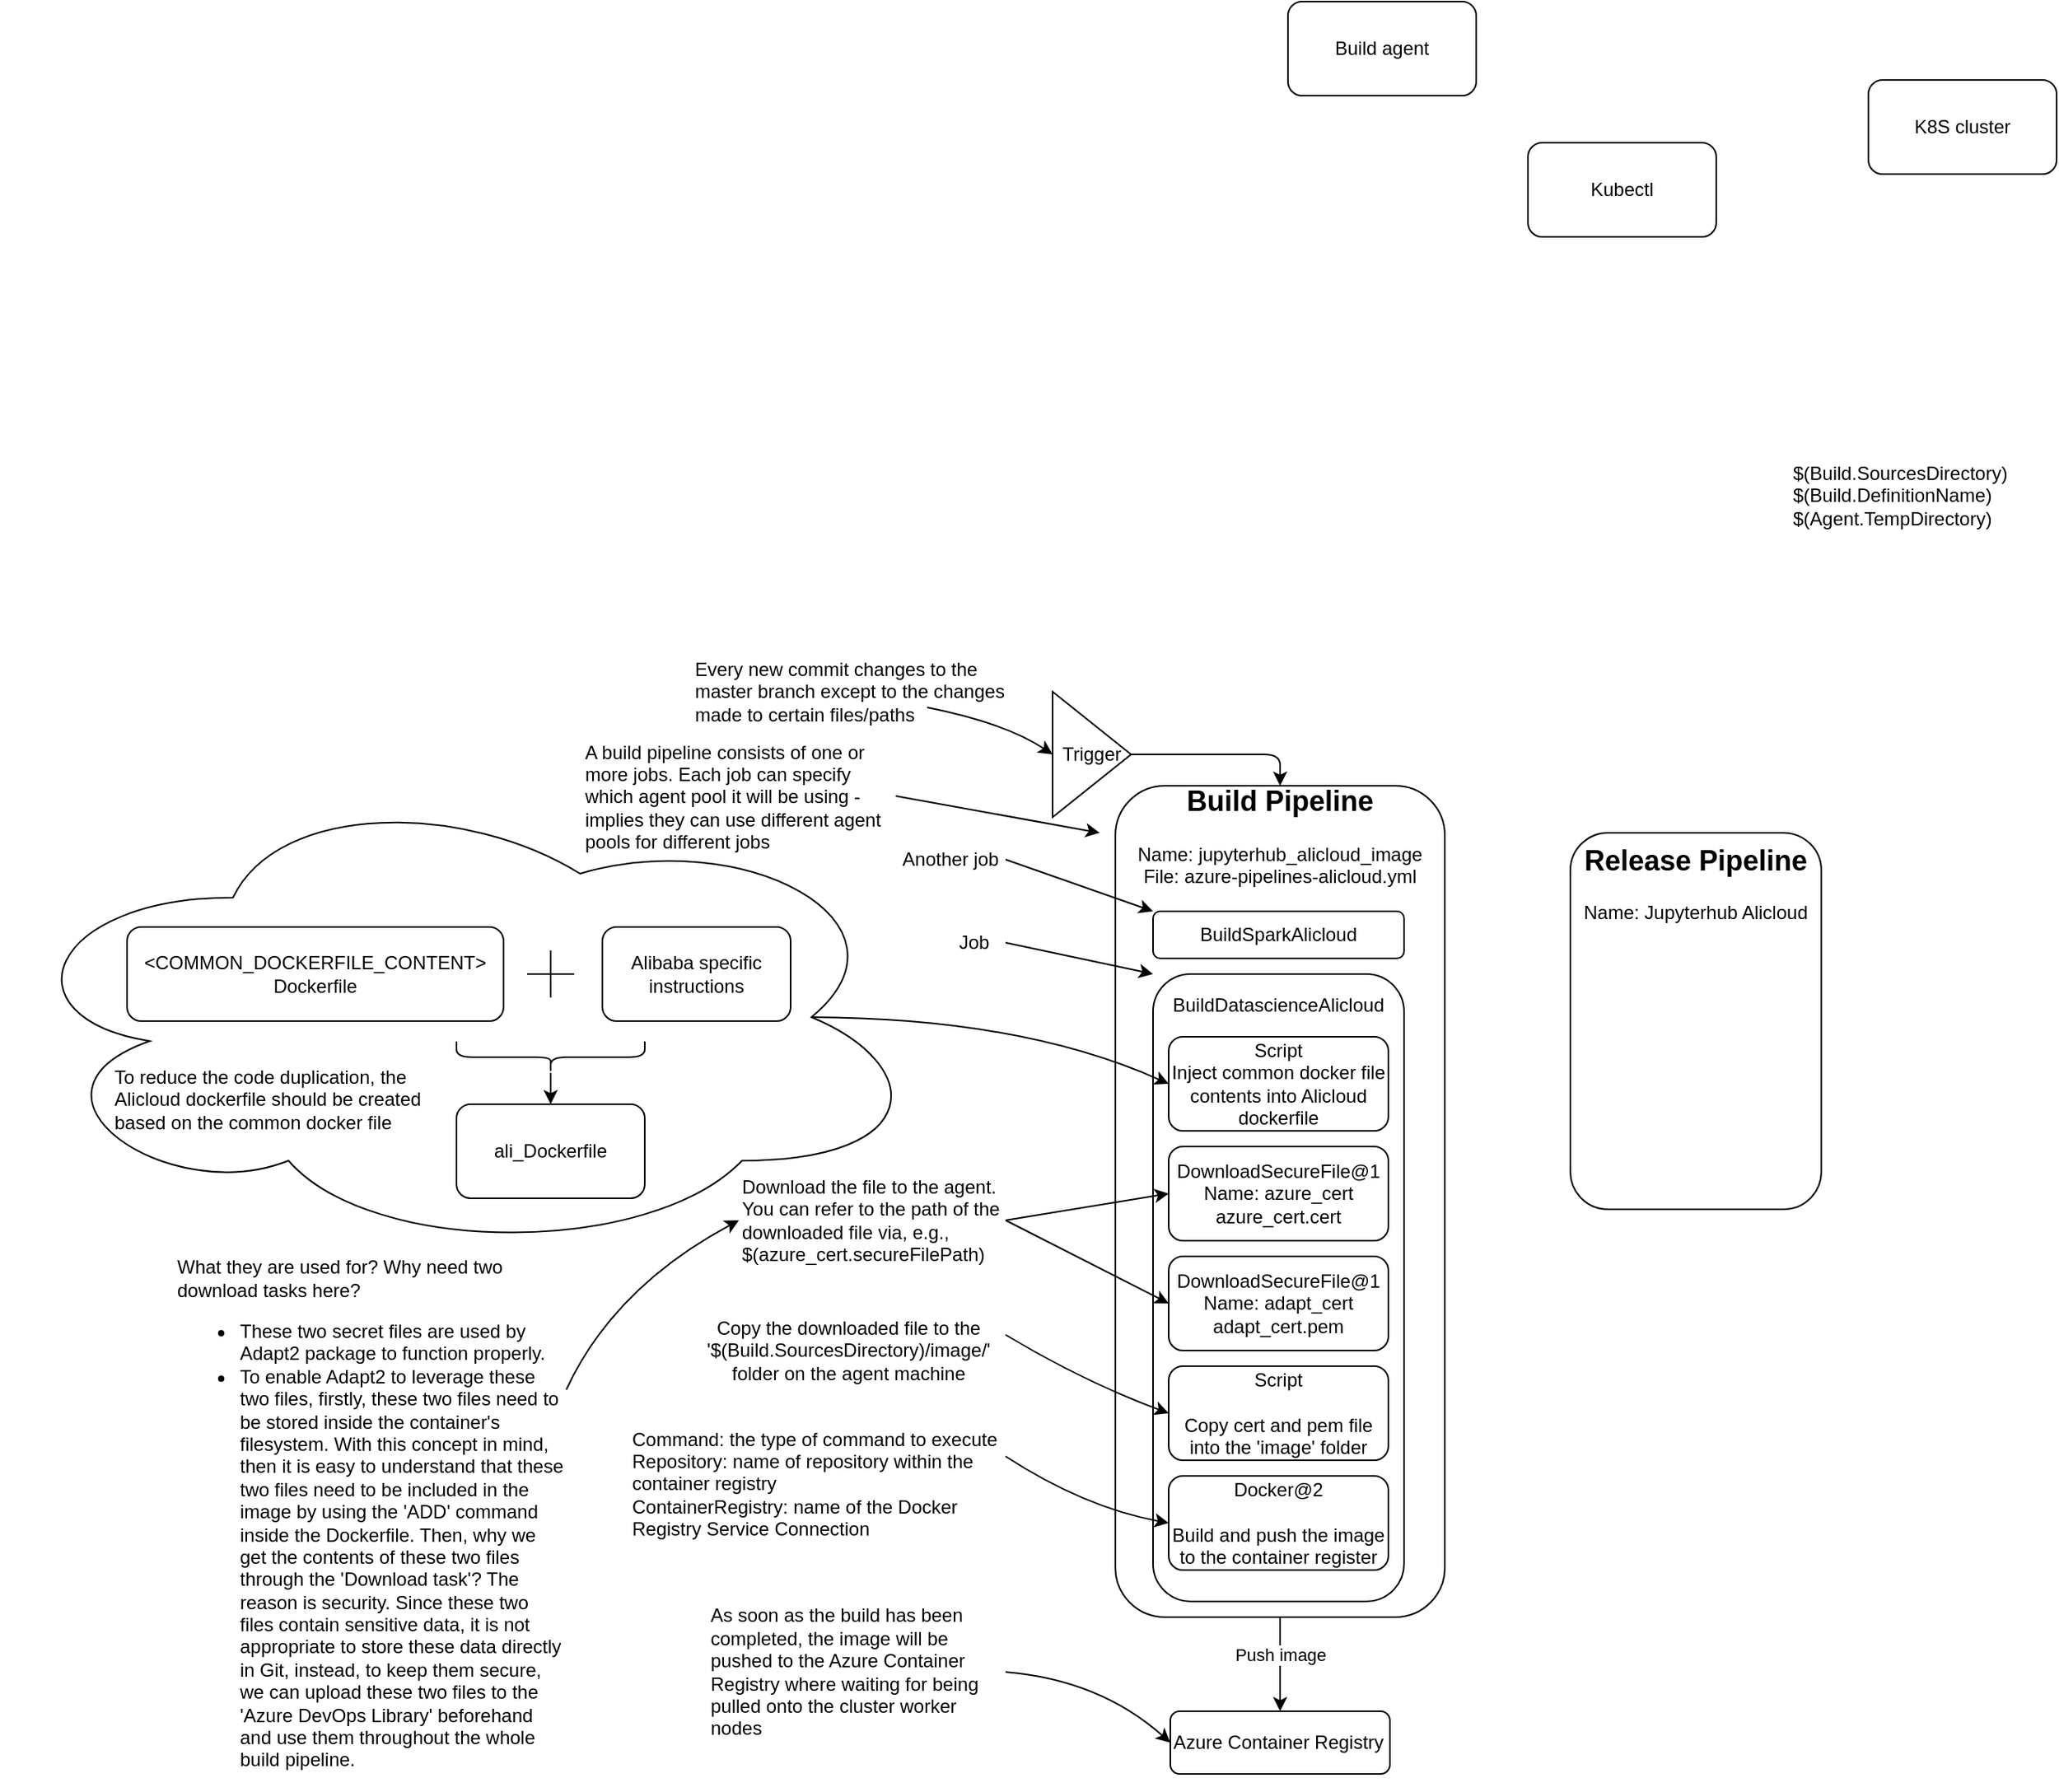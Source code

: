 <mxfile version="14.6.6" type="github">
  <diagram name="Page-1" id="c7558073-3199-34d8-9f00-42111426c3f3">
    <mxGraphModel dx="1678" dy="372" grid="1" gridSize="10" guides="1" tooltips="1" connect="1" arrows="1" fold="1" page="1" pageScale="1" pageWidth="826" pageHeight="1169" background="#ffffff" math="0" shadow="0">
      <root>
        <mxCell id="0" />
        <mxCell id="1" parent="0" />
        <mxCell id="XLw2QElRQLzWadG3xqqA-7" value="" style="ellipse;shape=cloud;whiteSpace=wrap;html=1;" vertex="1" parent="1">
          <mxGeometry x="-560" y="525" width="590" height="305" as="geometry" />
        </mxCell>
        <mxCell id="DJit7XBmtXHK6iYe5bfM-96" value="&amp;lt;COMMON_DOCKERFILE_CONTENT&amp;gt;&lt;br&gt;Dockerfile" style="rounded=1;whiteSpace=wrap;html=1;" parent="1" vertex="1">
          <mxGeometry x="-480" y="620" width="240" height="60" as="geometry" />
        </mxCell>
        <mxCell id="DJit7XBmtXHK6iYe5bfM-98" value="Alibaba specific instructions" style="rounded=1;whiteSpace=wrap;html=1;" parent="1" vertex="1">
          <mxGeometry x="-177" y="620" width="120" height="60" as="geometry" />
        </mxCell>
        <mxCell id="DJit7XBmtXHK6iYe5bfM-101" value="" style="shape=cross;whiteSpace=wrap;html=1;size=0;" parent="1" vertex="1">
          <mxGeometry x="-225" y="635" width="30" height="30" as="geometry" />
        </mxCell>
        <mxCell id="DJit7XBmtXHK6iYe5bfM-106" value="" style="edgeStyle=orthogonalEdgeStyle;rounded=0;orthogonalLoop=1;jettySize=auto;html=1;" parent="1" source="DJit7XBmtXHK6iYe5bfM-104" target="DJit7XBmtXHK6iYe5bfM-105" edge="1">
          <mxGeometry relative="1" as="geometry" />
        </mxCell>
        <mxCell id="DJit7XBmtXHK6iYe5bfM-104" value="" style="shape=curlyBracket;whiteSpace=wrap;html=1;rounded=1;flipH=1;rotation=90;" parent="1" vertex="1">
          <mxGeometry x="-220" y="643" width="20" height="120" as="geometry" />
        </mxCell>
        <mxCell id="DJit7XBmtXHK6iYe5bfM-105" value="ali_Dockerfile" style="whiteSpace=wrap;html=1;rounded=1;" parent="1" vertex="1">
          <mxGeometry x="-270" y="733" width="120" height="60" as="geometry" />
        </mxCell>
        <mxCell id="DJit7XBmtXHK6iYe5bfM-115" value="" style="edgeStyle=orthogonalEdgeStyle;rounded=0;orthogonalLoop=1;jettySize=auto;html=1;" parent="1" source="DJit7XBmtXHK6iYe5bfM-107" target="DJit7XBmtXHK6iYe5bfM-114" edge="1">
          <mxGeometry relative="1" as="geometry" />
        </mxCell>
        <mxCell id="DJit7XBmtXHK6iYe5bfM-116" value="Push image" style="edgeLabel;html=1;align=center;verticalAlign=middle;resizable=0;points=[];" parent="DJit7XBmtXHK6iYe5bfM-115" vertex="1" connectable="0">
          <mxGeometry x="0.243" y="1" relative="1" as="geometry">
            <mxPoint x="-1" y="-14.12" as="offset" />
          </mxGeometry>
        </mxCell>
        <mxCell id="DJit7XBmtXHK6iYe5bfM-107" value="" style="rounded=1;whiteSpace=wrap;html=1;" parent="1" vertex="1">
          <mxGeometry x="150" y="530" width="210" height="530" as="geometry" />
        </mxCell>
        <mxCell id="DJit7XBmtXHK6iYe5bfM-108" value="&lt;h2&gt;Build Pipeline&lt;/h2&gt;Name: jupyterhub_alicloud_image&lt;br&gt;File:&amp;nbsp;azure-pipelines-alicloud.yml" style="text;html=1;strokeColor=none;fillColor=none;align=center;verticalAlign=middle;whiteSpace=wrap;rounded=0;" parent="1" vertex="1">
          <mxGeometry x="160" y="540" width="190" height="30" as="geometry" />
        </mxCell>
        <mxCell id="DJit7XBmtXHK6iYe5bfM-109" value="" style="rounded=1;whiteSpace=wrap;html=1;" parent="1" vertex="1">
          <mxGeometry x="440" y="560" width="160" height="240" as="geometry" />
        </mxCell>
        <mxCell id="DJit7XBmtXHK6iYe5bfM-110" value="&lt;h2&gt;Release Pipeline&lt;/h2&gt;Name: Jupyterhub Alicloud" style="text;html=1;strokeColor=none;fillColor=none;align=center;verticalAlign=middle;whiteSpace=wrap;rounded=0;" parent="1" vertex="1">
          <mxGeometry x="440" y="567" width="160" height="35" as="geometry" />
        </mxCell>
        <mxCell id="DJit7XBmtXHK6iYe5bfM-111" value="Build agent" style="rounded=1;whiteSpace=wrap;html=1;" parent="1" vertex="1">
          <mxGeometry x="260" y="30" width="120" height="60" as="geometry" />
        </mxCell>
        <mxCell id="DJit7XBmtXHK6iYe5bfM-112" value="K8S cluster" style="rounded=1;whiteSpace=wrap;html=1;" parent="1" vertex="1">
          <mxGeometry x="630" y="80" width="120" height="60" as="geometry" />
        </mxCell>
        <mxCell id="DJit7XBmtXHK6iYe5bfM-113" value="Kubectl" style="rounded=1;whiteSpace=wrap;html=1;" parent="1" vertex="1">
          <mxGeometry x="413" y="120" width="120" height="60" as="geometry" />
        </mxCell>
        <mxCell id="DJit7XBmtXHK6iYe5bfM-114" value="Azure Container Registry" style="rounded=1;whiteSpace=wrap;html=1;align=left;" parent="1" vertex="1">
          <mxGeometry x="185" y="1120" width="140" height="40" as="geometry" />
        </mxCell>
        <mxCell id="DJit7XBmtXHK6iYe5bfM-117" value="$(Build.SourcesDirectory)&lt;br&gt;$(Build.DefinitionName)&lt;br&gt;$(Agent.TempDirectory)" style="text;html=1;strokeColor=none;fillColor=none;align=left;verticalAlign=middle;whiteSpace=wrap;rounded=0;" parent="1" vertex="1">
          <mxGeometry x="580" y="270" width="160" height="150" as="geometry" />
        </mxCell>
        <mxCell id="DJit7XBmtXHK6iYe5bfM-119" value="BuildSparkAlicloud" style="rounded=1;whiteSpace=wrap;html=1;" parent="1" vertex="1">
          <mxGeometry x="174" y="610" width="160" height="30" as="geometry" />
        </mxCell>
        <mxCell id="DJit7XBmtXHK6iYe5bfM-120" value="" style="rounded=1;whiteSpace=wrap;html=1;" parent="1" vertex="1">
          <mxGeometry x="174" y="650" width="160" height="400" as="geometry" />
        </mxCell>
        <mxCell id="DJit7XBmtXHK6iYe5bfM-121" value="BuildDatascienceAlicloud" style="text;html=1;strokeColor=none;fillColor=none;align=center;verticalAlign=middle;whiteSpace=wrap;rounded=0;" parent="1" vertex="1">
          <mxGeometry x="234" y="660" width="40" height="20" as="geometry" />
        </mxCell>
        <mxCell id="DJit7XBmtXHK6iYe5bfM-118" value="Script&lt;br&gt;Inject common docker file contents into Alicloud dockerfile" style="rounded=1;whiteSpace=wrap;html=1;" parent="1" vertex="1">
          <mxGeometry x="184" y="690" width="140" height="60" as="geometry" />
        </mxCell>
        <mxCell id="DJit7XBmtXHK6iYe5bfM-122" value="DownloadSecureFile@1&lt;br&gt;Name: azure_cert&lt;br&gt;azure_cert.cert" style="rounded=1;whiteSpace=wrap;html=1;" parent="1" vertex="1">
          <mxGeometry x="184" y="760" width="140" height="60" as="geometry" />
        </mxCell>
        <mxCell id="DJit7XBmtXHK6iYe5bfM-123" value="DownloadSecureFile@1&lt;br&gt;Name: adapt_cert&lt;br&gt;adapt_cert.pem" style="rounded=1;whiteSpace=wrap;html=1;" parent="1" vertex="1">
          <mxGeometry x="184" y="830" width="140" height="60" as="geometry" />
        </mxCell>
        <mxCell id="DJit7XBmtXHK6iYe5bfM-124" value="Script&lt;br&gt;&lt;br&gt;Copy cert and pem file into the &#39;image&#39; folder" style="rounded=1;whiteSpace=wrap;html=1;" parent="1" vertex="1">
          <mxGeometry x="184" y="900" width="140" height="60" as="geometry" />
        </mxCell>
        <mxCell id="DJit7XBmtXHK6iYe5bfM-125" value="Docker@2&lt;br&gt;&lt;br&gt;Build and push the image to the container register" style="rounded=1;whiteSpace=wrap;html=1;" parent="1" vertex="1">
          <mxGeometry x="184" y="970" width="140" height="60" as="geometry" />
        </mxCell>
        <mxCell id="DJit7XBmtXHK6iYe5bfM-126" value="Download the file to the agent. You can refer to the path of the downloaded file via, e.g., $(azure_cert.secureFilePath)" style="text;html=1;strokeColor=none;fillColor=none;align=left;verticalAlign=middle;whiteSpace=wrap;rounded=0;" parent="1" vertex="1">
          <mxGeometry x="-90" y="777" width="170" height="60" as="geometry" />
        </mxCell>
        <mxCell id="DJit7XBmtXHK6iYe5bfM-127" value="" style="curved=1;endArrow=classic;html=1;exitX=1;exitY=0.5;exitDx=0;exitDy=0;entryX=0;entryY=0.5;entryDx=0;entryDy=0;" parent="1" source="DJit7XBmtXHK6iYe5bfM-126" target="DJit7XBmtXHK6iYe5bfM-122" edge="1">
          <mxGeometry width="50" height="50" relative="1" as="geometry">
            <mxPoint x="30" y="870" as="sourcePoint" />
            <mxPoint x="80" y="820" as="targetPoint" />
            <Array as="points" />
          </mxGeometry>
        </mxCell>
        <mxCell id="DJit7XBmtXHK6iYe5bfM-128" value="" style="curved=1;endArrow=classic;html=1;exitX=1;exitY=0.5;exitDx=0;exitDy=0;entryX=0;entryY=0.5;entryDx=0;entryDy=0;" parent="1" source="DJit7XBmtXHK6iYe5bfM-126" target="DJit7XBmtXHK6iYe5bfM-123" edge="1">
          <mxGeometry width="50" height="50" relative="1" as="geometry">
            <mxPoint x="50" y="790" as="sourcePoint" />
            <mxPoint x="180" y="800" as="targetPoint" />
            <Array as="points" />
          </mxGeometry>
        </mxCell>
        <mxCell id="DJit7XBmtXHK6iYe5bfM-129" value="Copy the downloaded file to the &#39;$(Build.SourcesDirectory)/image/&#39; folder on the agent machine" style="text;html=1;strokeColor=none;fillColor=none;align=center;verticalAlign=middle;whiteSpace=wrap;rounded=0;" parent="1" vertex="1">
          <mxGeometry x="-120" y="870" width="200" height="40" as="geometry" />
        </mxCell>
        <mxCell id="DJit7XBmtXHK6iYe5bfM-130" value="" style="curved=1;endArrow=classic;html=1;exitX=1;exitY=0.25;exitDx=0;exitDy=0;entryX=0;entryY=0.5;entryDx=0;entryDy=0;" parent="1" source="DJit7XBmtXHK6iYe5bfM-129" target="DJit7XBmtXHK6iYe5bfM-124" edge="1">
          <mxGeometry width="50" height="50" relative="1" as="geometry">
            <mxPoint x="20" y="1010" as="sourcePoint" />
            <mxPoint x="70" y="960" as="targetPoint" />
            <Array as="points">
              <mxPoint x="130" y="910" />
            </Array>
          </mxGeometry>
        </mxCell>
        <mxCell id="il-n5H-Y7gPzBwniJYFg-1" value="Trigger" style="triangle;whiteSpace=wrap;html=1;" parent="1" vertex="1">
          <mxGeometry x="110" y="470" width="50" height="80" as="geometry" />
        </mxCell>
        <mxCell id="il-n5H-Y7gPzBwniJYFg-2" value="" style="endArrow=classic;html=1;exitX=1;exitY=0.5;exitDx=0;exitDy=0;entryX=0.5;entryY=0;entryDx=0;entryDy=0;" parent="1" source="il-n5H-Y7gPzBwniJYFg-1" target="DJit7XBmtXHK6iYe5bfM-107" edge="1">
          <mxGeometry width="50" height="50" relative="1" as="geometry">
            <mxPoint x="70" y="600" as="sourcePoint" />
            <mxPoint x="120" y="550" as="targetPoint" />
            <Array as="points">
              <mxPoint x="255" y="510" />
            </Array>
          </mxGeometry>
        </mxCell>
        <mxCell id="il-n5H-Y7gPzBwniJYFg-3" value="Command: the type of command to execute&lt;br&gt;Repository: name of repository within the container registry&lt;br&gt;ContainerRegistry: name of the Docker Registry Service Connection" style="text;html=1;strokeColor=none;fillColor=none;align=left;verticalAlign=middle;whiteSpace=wrap;rounded=0;" parent="1" vertex="1">
          <mxGeometry x="-160" y="940" width="240" height="70" as="geometry" />
        </mxCell>
        <mxCell id="il-n5H-Y7gPzBwniJYFg-5" value="" style="curved=1;endArrow=classic;html=1;exitX=1;exitY=0.25;exitDx=0;exitDy=0;entryX=0;entryY=0.5;entryDx=0;entryDy=0;" parent="1" source="il-n5H-Y7gPzBwniJYFg-3" target="DJit7XBmtXHK6iYe5bfM-125" edge="1">
          <mxGeometry width="50" height="50" relative="1" as="geometry">
            <mxPoint x="80" y="1110" as="sourcePoint" />
            <mxPoint x="130" y="1060" as="targetPoint" />
            <Array as="points">
              <mxPoint x="130" y="990" />
            </Array>
          </mxGeometry>
        </mxCell>
        <mxCell id="il-n5H-Y7gPzBwniJYFg-6" value="To reduce the code duplication, the Alicloud dockerfile should be created based on the common docker file" style="text;html=1;strokeColor=none;fillColor=none;align=left;verticalAlign=middle;whiteSpace=wrap;rounded=0;" parent="1" vertex="1">
          <mxGeometry x="-490" y="710" width="200" height="40" as="geometry" />
        </mxCell>
        <mxCell id="il-n5H-Y7gPzBwniJYFg-8" value="" style="curved=1;endArrow=classic;html=1;exitX=0.875;exitY=0.5;exitDx=0;exitDy=0;entryX=0;entryY=0.5;entryDx=0;entryDy=0;exitPerimeter=0;" parent="1" source="XLw2QElRQLzWadG3xqqA-7" target="DJit7XBmtXHK6iYe5bfM-118" edge="1">
          <mxGeometry width="50" height="50" relative="1" as="geometry">
            <mxPoint x="-150" y="620" as="sourcePoint" />
            <mxPoint x="-100" y="570" as="targetPoint" />
            <Array as="points">
              <mxPoint x="90" y="678" />
            </Array>
          </mxGeometry>
        </mxCell>
        <mxCell id="il-n5H-Y7gPzBwniJYFg-9" value="Job" style="text;html=1;strokeColor=none;fillColor=none;align=center;verticalAlign=middle;whiteSpace=wrap;rounded=0;" parent="1" vertex="1">
          <mxGeometry x="40" y="620" width="40" height="20" as="geometry" />
        </mxCell>
        <mxCell id="il-n5H-Y7gPzBwniJYFg-10" value="Another job" style="text;html=1;strokeColor=none;fillColor=none;align=center;verticalAlign=middle;whiteSpace=wrap;rounded=0;" parent="1" vertex="1">
          <mxGeometry x="10" y="567" width="70" height="20" as="geometry" />
        </mxCell>
        <mxCell id="il-n5H-Y7gPzBwniJYFg-12" value="" style="curved=1;endArrow=classic;html=1;exitX=1;exitY=0.5;exitDx=0;exitDy=0;entryX=0;entryY=0;entryDx=0;entryDy=0;" parent="1" source="il-n5H-Y7gPzBwniJYFg-9" target="DJit7XBmtXHK6iYe5bfM-120" edge="1">
          <mxGeometry width="50" height="50" relative="1" as="geometry">
            <mxPoint x="50" y="780" as="sourcePoint" />
            <mxPoint x="100" y="730" as="targetPoint" />
            <Array as="points" />
          </mxGeometry>
        </mxCell>
        <mxCell id="il-n5H-Y7gPzBwniJYFg-13" value="" style="curved=1;endArrow=classic;html=1;exitX=1;exitY=0.5;exitDx=0;exitDy=0;entryX=0;entryY=0;entryDx=0;entryDy=0;" parent="1" source="il-n5H-Y7gPzBwniJYFg-10" target="DJit7XBmtXHK6iYe5bfM-119" edge="1">
          <mxGeometry width="50" height="50" relative="1" as="geometry">
            <mxPoint x="-120" y="640" as="sourcePoint" />
            <mxPoint x="-70" y="590" as="targetPoint" />
            <Array as="points" />
          </mxGeometry>
        </mxCell>
        <mxCell id="XLw2QElRQLzWadG3xqqA-1" value="Every new commit changes to the master branch except to the changes made to certain files/paths" style="text;html=1;strokeColor=none;fillColor=none;align=left;verticalAlign=middle;whiteSpace=wrap;rounded=0;" vertex="1" parent="1">
          <mxGeometry x="-120" y="460" width="200" height="20" as="geometry" />
        </mxCell>
        <mxCell id="XLw2QElRQLzWadG3xqqA-2" value="" style="curved=1;endArrow=classic;html=1;exitX=0.75;exitY=1;exitDx=0;exitDy=0;entryX=0;entryY=0.5;entryDx=0;entryDy=0;" edge="1" parent="1" source="XLw2QElRQLzWadG3xqqA-1" target="il-n5H-Y7gPzBwniJYFg-1">
          <mxGeometry width="50" height="50" relative="1" as="geometry">
            <mxPoint x="-90" y="580" as="sourcePoint" />
            <mxPoint x="-40" y="530" as="targetPoint" />
            <Array as="points">
              <mxPoint x="80" y="490" />
            </Array>
          </mxGeometry>
        </mxCell>
        <mxCell id="XLw2QElRQLzWadG3xqqA-3" value="A build pipeline consists of one or more jobs. Each job can specify which agent pool it will be using - implies they can use different agent pools for different jobs" style="text;html=1;strokeColor=none;fillColor=none;align=left;verticalAlign=middle;whiteSpace=wrap;rounded=0;" vertex="1" parent="1">
          <mxGeometry x="-190" y="505" width="200" height="63" as="geometry" />
        </mxCell>
        <mxCell id="XLw2QElRQLzWadG3xqqA-4" value="" style="curved=1;endArrow=classic;html=1;exitX=1;exitY=0.5;exitDx=0;exitDy=0;" edge="1" parent="1" source="XLw2QElRQLzWadG3xqqA-3">
          <mxGeometry width="50" height="50" relative="1" as="geometry">
            <mxPoint x="-30" y="610" as="sourcePoint" />
            <mxPoint x="140" y="560" as="targetPoint" />
            <Array as="points" />
          </mxGeometry>
        </mxCell>
        <mxCell id="XLw2QElRQLzWadG3xqqA-5" value="As soon as the build has been completed, the image will be pushed to the Azure Container Registry where waiting for being pulled onto the cluster worker nodes" style="text;html=1;strokeColor=none;fillColor=none;align=left;verticalAlign=middle;whiteSpace=wrap;rounded=0;" vertex="1" parent="1">
          <mxGeometry x="-110" y="1050" width="190" height="90" as="geometry" />
        </mxCell>
        <mxCell id="XLw2QElRQLzWadG3xqqA-6" value="" style="curved=1;endArrow=classic;html=1;exitX=1;exitY=0.5;exitDx=0;exitDy=0;entryX=0;entryY=0.5;entryDx=0;entryDy=0;" edge="1" parent="1" source="XLw2QElRQLzWadG3xqqA-5" target="DJit7XBmtXHK6iYe5bfM-114">
          <mxGeometry width="50" height="50" relative="1" as="geometry">
            <mxPoint x="130" y="1160" as="sourcePoint" />
            <mxPoint x="180" y="1110" as="targetPoint" />
            <Array as="points">
              <mxPoint x="140" y="1100" />
            </Array>
          </mxGeometry>
        </mxCell>
        <mxCell id="XLw2QElRQLzWadG3xqqA-8" value="What they are used for? Why need two download tasks here?&lt;br&gt;&lt;ul&gt;&lt;li&gt;&lt;span&gt;These two secret files are used by Adapt2 package to function properly.&lt;/span&gt;&lt;/li&gt;&lt;li&gt;To enable Adapt2 to leverage these two files, firstly, these two files need to be stored inside the container&#39;s filesystem. With this concept in mind, then it is easy to understand that these two files need to be included in the image by using the &#39;ADD&#39; command inside the Dockerfile. Then, why we get the contents of these two files through the &#39;Download task&#39;? The reason is security. Since these two files contain sensitive data, it is not appropriate to store these data directly in Git, instead, to keep them secure, we can upload these two files to the &#39;Azure DevOps Library&#39; beforehand and use them throughout the whole build pipeline.&lt;/li&gt;&lt;/ul&gt;" style="text;html=1;strokeColor=none;fillColor=none;align=left;verticalAlign=middle;whiteSpace=wrap;rounded=0;" vertex="1" parent="1">
          <mxGeometry x="-450" y="830" width="250" height="340" as="geometry" />
        </mxCell>
        <mxCell id="XLw2QElRQLzWadG3xqqA-9" value="" style="curved=1;endArrow=classic;html=1;exitX=1;exitY=0.25;exitDx=0;exitDy=0;entryX=0;entryY=0.5;entryDx=0;entryDy=0;" edge="1" parent="1" source="XLw2QElRQLzWadG3xqqA-8" target="DJit7XBmtXHK6iYe5bfM-126">
          <mxGeometry width="50" height="50" relative="1" as="geometry">
            <mxPoint x="-500" y="990" as="sourcePoint" />
            <mxPoint x="-450" y="940" as="targetPoint" />
            <Array as="points">
              <mxPoint x="-170" y="850" />
            </Array>
          </mxGeometry>
        </mxCell>
      </root>
    </mxGraphModel>
  </diagram>
</mxfile>
